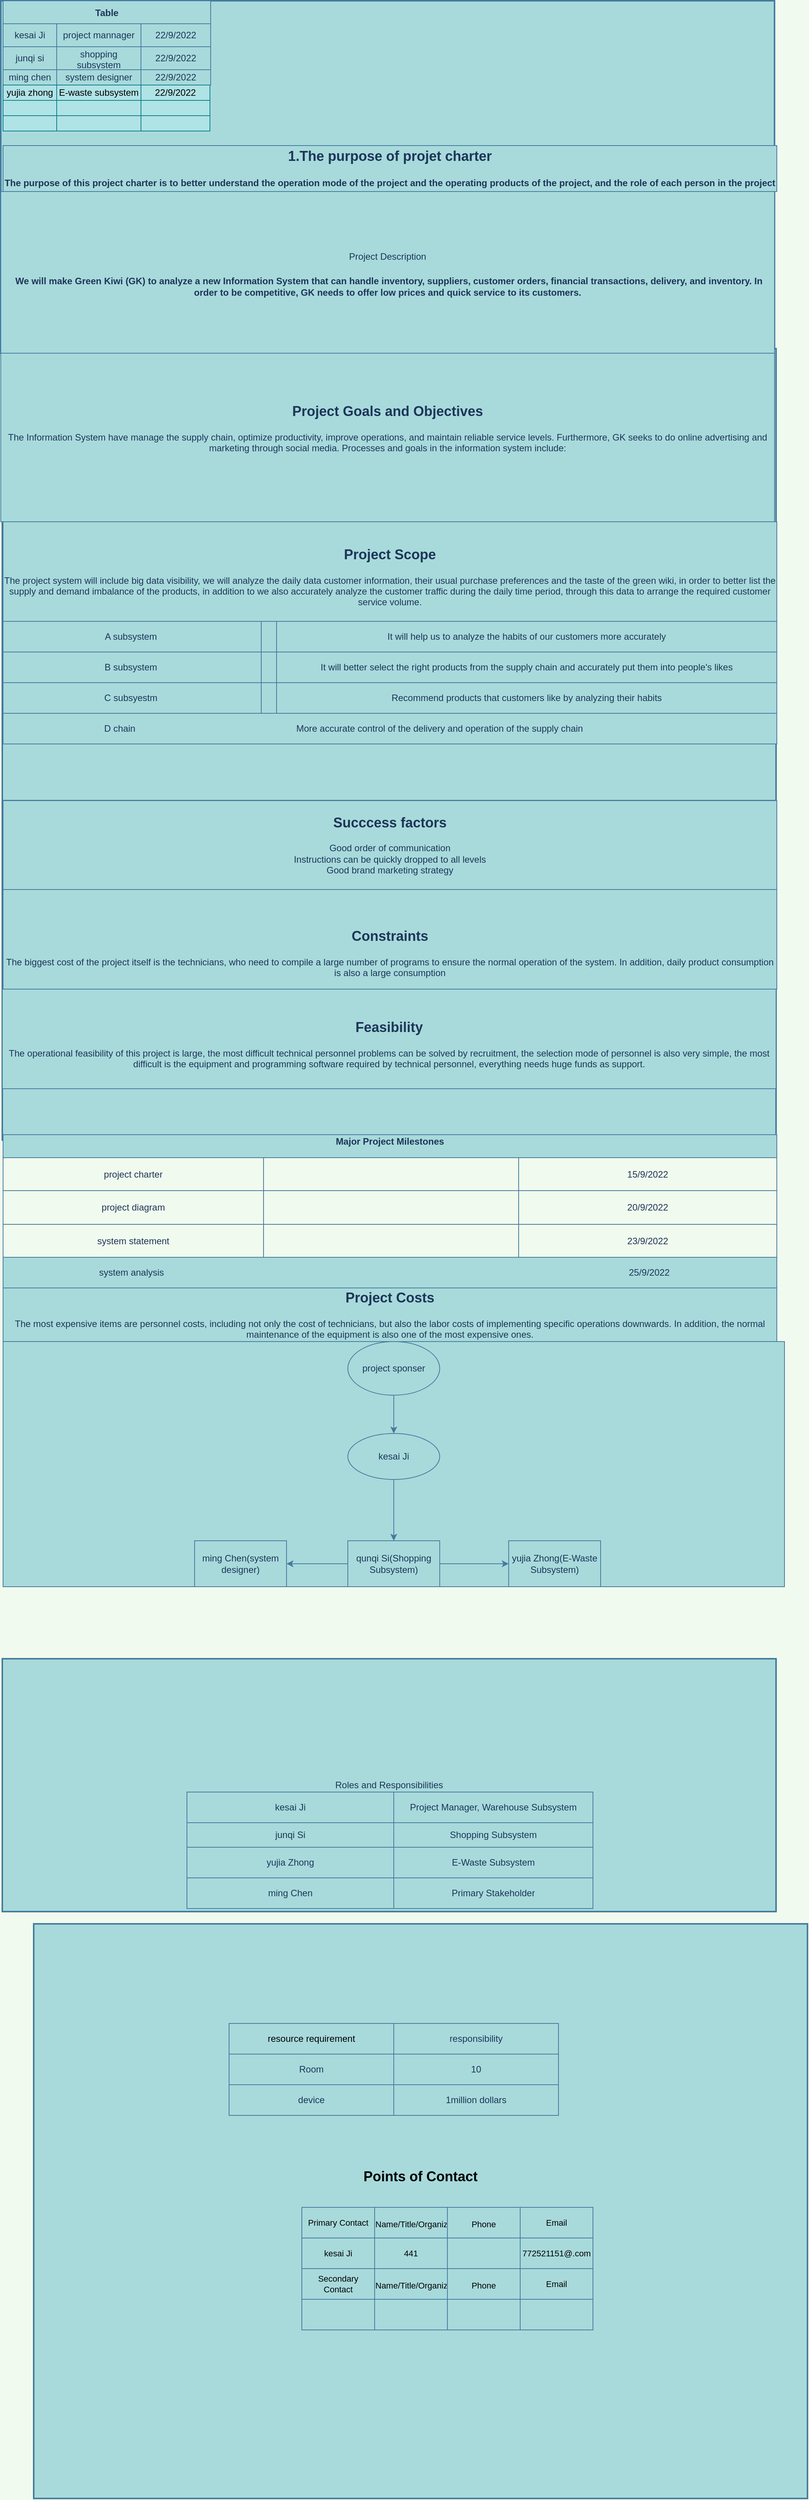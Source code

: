 <mxfile version="20.2.8" type="device"><diagram id="6a731a19-8d31-9384-78a2-239565b7b9f0" name="Page-1"><mxGraphModel dx="-131" dy="649" grid="1" gridSize="10" guides="1" tooltips="1" connect="1" arrows="1" fold="1" page="1" pageScale="1" pageWidth="1169" pageHeight="827" background="#F1FAEE" math="0" shadow="0"><root><mxCell id="0"/><mxCell id="1" parent="0"/><mxCell id="934" value="Roles and Responsibilities" style="rounded=0;whiteSpace=wrap;html=1;strokeWidth=2;fillColor=#A8DADC;strokeColor=#457B9D;fontColor=#1D3557;" parent="1" vertex="1"><mxGeometry x="1259" y="2234" width="1010" height="330" as="geometry"/></mxCell><mxCell id="935" value="" style="rounded=0;whiteSpace=wrap;html=1;strokeWidth=2;fillColor=#A8DADC;strokeColor=#457B9D;fontColor=#1D3557;" parent="1" vertex="1"><mxGeometry x="1257" y="70" width="1010" height="460" as="geometry"/></mxCell><mxCell id="936" value="" style="rounded=0;whiteSpace=wrap;html=1;strokeWidth=2;fillColor=#A8DADC;strokeColor=#457B9D;fontColor=#1D3557;" parent="1" vertex="1"><mxGeometry x="1259" y="524" width="1010" height="590" as="geometry"/></mxCell><mxCell id="937" value="" style="rounded=0;whiteSpace=wrap;html=1;strokeWidth=2;fillColor=#A8DADC;strokeColor=#457B9D;fontColor=#1D3557;" parent="1" vertex="1"><mxGeometry x="1259" y="1115" width="1010" height="442" as="geometry"/></mxCell><mxCell id="939" value="&lt;h2&gt;&lt;font color=&quot;#000000&quot;&gt;Points of Contact&lt;/font&gt;&lt;/h2&gt;&lt;div&gt;&lt;font color=&quot;#000000&quot;&gt;&lt;table&gt;&lt;tbody&gt;&lt;tr&gt;&lt;td&gt;&lt;br&gt;&lt;/td&gt;&lt;td&gt;&lt;br&gt;&lt;/td&gt;&lt;td&gt;&lt;br&gt;&lt;/td&gt;&lt;td&gt;&lt;br&gt;&lt;/td&gt;&lt;td&gt;&lt;br&gt;&lt;/td&gt;&lt;/tr&gt;&lt;tr&gt;&lt;td&gt;&lt;br&gt;&lt;/td&gt;&lt;td&gt;&lt;br&gt;&lt;/td&gt;&lt;td&gt;&lt;br&gt;&lt;/td&gt;&lt;td&gt;&lt;br&gt;&lt;/td&gt;&lt;td&gt;&lt;br&gt;&lt;/td&gt;&lt;/tr&gt;&lt;tr&gt;&lt;td&gt;&lt;br&gt;&lt;/td&gt;&lt;td&gt;&lt;br&gt;&lt;/td&gt;&lt;td&gt;&lt;br&gt;&lt;/td&gt;&lt;td&gt;&lt;br&gt;&lt;/td&gt;&lt;td&gt;&lt;br&gt;&lt;/td&gt;&lt;/tr&gt;&lt;tr&gt;&lt;td&gt;&lt;br&gt;&lt;/td&gt;&lt;td&gt;&lt;br&gt;&lt;/td&gt;&lt;td&gt;&lt;br&gt;&lt;/td&gt;&lt;td&gt;&lt;br&gt;&lt;/td&gt;&lt;td&gt;&lt;br&gt;&lt;/td&gt;&lt;/tr&gt;&lt;/tbody&gt;&lt;/table&gt;&lt;br&gt;&lt;/font&gt;&lt;/div&gt;" style="rounded=0;whiteSpace=wrap;html=1;strokeWidth=2;fillColor=#A8DADC;strokeColor=#457B9D;fontColor=#1D3557;align=center;" parent="1" vertex="1"><mxGeometry x="1300" y="2580" width="1010" height="750" as="geometry"/></mxCell><mxCell id="959" value="&lt;p style=&quot;line-height: 170%&quot;&gt;&lt;br&gt;&lt;/p&gt;" style="text;resizable=0;points=[];autosize=1;align=left;verticalAlign=top;spacingTop=-4;fontSize=15;fontFamily=Verdana;html=1;fontColor=#1D3557;" parent="1" vertex="1"><mxGeometry x="1454" y="1664" width="20" height="60" as="geometry"/></mxCell><mxCell id="969" value="&lt;p style=&quot;line-height: 170%&quot;&gt;&lt;br&gt;&lt;/p&gt;" style="text;resizable=0;points=[];autosize=1;align=left;verticalAlign=top;spacingTop=-4;fontSize=15;fontFamily=Verdana;html=1;fontColor=#1D3557;" parent="1" vertex="1"><mxGeometry x="1635" y="2344" width="20" height="60" as="geometry"/></mxCell><mxCell id="DveYsu3Io1kZvSDq_nXV-978" value="Table" style="shape=table;startSize=30;container=1;collapsible=0;childLayout=tableLayout;fontStyle=1;align=center;fillColor=#A8DADC;strokeColor=#457B9D;fontColor=#1D3557;" parent="1" vertex="1"><mxGeometry x="1260" y="70" width="271" height="110" as="geometry"/></mxCell><mxCell id="DveYsu3Io1kZvSDq_nXV-979" value="" style="shape=tableRow;horizontal=0;startSize=0;swimlaneHead=0;swimlaneBody=0;top=0;left=0;bottom=0;right=0;collapsible=0;dropTarget=0;fillColor=none;points=[[0,0.5],[1,0.5]];portConstraint=eastwest;strokeColor=#457B9D;fontColor=#1D3557;" parent="DveYsu3Io1kZvSDq_nXV-978" vertex="1"><mxGeometry y="30" width="271" height="30" as="geometry"/></mxCell><mxCell id="DveYsu3Io1kZvSDq_nXV-980" value="kesai Ji" style="shape=partialRectangle;html=1;whiteSpace=wrap;connectable=0;fillColor=none;top=0;left=0;bottom=0;right=0;overflow=hidden;strokeColor=#457B9D;fontColor=#1D3557;" parent="DveYsu3Io1kZvSDq_nXV-979" vertex="1"><mxGeometry width="70" height="30" as="geometry"><mxRectangle width="70" height="30" as="alternateBounds"/></mxGeometry></mxCell><mxCell id="DveYsu3Io1kZvSDq_nXV-981" value="project mannager" style="shape=partialRectangle;html=1;whiteSpace=wrap;connectable=0;fillColor=none;top=0;left=0;bottom=0;right=0;overflow=hidden;strokeColor=#457B9D;fontColor=#1D3557;" parent="DveYsu3Io1kZvSDq_nXV-979" vertex="1"><mxGeometry x="70" width="110" height="30" as="geometry"><mxRectangle width="110" height="30" as="alternateBounds"/></mxGeometry></mxCell><mxCell id="DveYsu3Io1kZvSDq_nXV-982" value="22/9/2022" style="shape=partialRectangle;html=1;whiteSpace=wrap;connectable=0;fillColor=none;top=0;left=0;bottom=0;right=0;overflow=hidden;strokeColor=#457B9D;fontColor=#1D3557;" parent="DveYsu3Io1kZvSDq_nXV-979" vertex="1"><mxGeometry x="180" width="91" height="30" as="geometry"><mxRectangle width="91" height="30" as="alternateBounds"/></mxGeometry></mxCell><mxCell id="DveYsu3Io1kZvSDq_nXV-983" value="" style="shape=tableRow;horizontal=0;startSize=0;swimlaneHead=0;swimlaneBody=0;top=0;left=0;bottom=0;right=0;collapsible=0;dropTarget=0;fillColor=none;points=[[0,0.5],[1,0.5]];portConstraint=eastwest;strokeColor=#457B9D;fontColor=#1D3557;" parent="DveYsu3Io1kZvSDq_nXV-978" vertex="1"><mxGeometry y="60" width="271" height="30" as="geometry"/></mxCell><mxCell id="DveYsu3Io1kZvSDq_nXV-984" value="junqi si" style="shape=partialRectangle;html=1;whiteSpace=wrap;connectable=0;fillColor=none;top=0;left=0;bottom=0;right=0;overflow=hidden;strokeColor=#457B9D;fontColor=#1D3557;" parent="DveYsu3Io1kZvSDq_nXV-983" vertex="1"><mxGeometry width="70" height="30" as="geometry"><mxRectangle width="70" height="30" as="alternateBounds"/></mxGeometry></mxCell><mxCell id="DveYsu3Io1kZvSDq_nXV-985" value="shopping subsystem" style="shape=partialRectangle;html=1;whiteSpace=wrap;connectable=0;fillColor=none;top=0;left=0;bottom=0;right=0;overflow=hidden;strokeColor=#457B9D;fontColor=#1D3557;" parent="DveYsu3Io1kZvSDq_nXV-983" vertex="1"><mxGeometry x="70" width="110" height="30" as="geometry"><mxRectangle width="110" height="30" as="alternateBounds"/></mxGeometry></mxCell><mxCell id="DveYsu3Io1kZvSDq_nXV-986" value="22/9/2022" style="shape=partialRectangle;html=1;whiteSpace=wrap;connectable=0;fillColor=none;top=0;left=0;bottom=0;right=0;overflow=hidden;strokeColor=#457B9D;fontColor=#1D3557;" parent="DveYsu3Io1kZvSDq_nXV-983" vertex="1"><mxGeometry x="180" width="91" height="30" as="geometry"><mxRectangle width="91" height="30" as="alternateBounds"/></mxGeometry></mxCell><mxCell id="DveYsu3Io1kZvSDq_nXV-987" value="" style="shape=tableRow;horizontal=0;startSize=0;swimlaneHead=0;swimlaneBody=0;top=0;left=0;bottom=0;right=0;collapsible=0;dropTarget=0;fillColor=none;points=[[0,0.5],[1,0.5]];portConstraint=eastwest;strokeColor=#457B9D;fontColor=#1D3557;" parent="DveYsu3Io1kZvSDq_nXV-978" vertex="1"><mxGeometry y="90" width="271" height="20" as="geometry"/></mxCell><mxCell id="DveYsu3Io1kZvSDq_nXV-988" value="ming chen" style="shape=partialRectangle;html=1;whiteSpace=wrap;connectable=0;fillColor=none;top=0;left=0;bottom=0;right=0;overflow=hidden;strokeColor=#457B9D;fontColor=#1D3557;" parent="DveYsu3Io1kZvSDq_nXV-987" vertex="1"><mxGeometry width="70" height="20" as="geometry"><mxRectangle width="70" height="20" as="alternateBounds"/></mxGeometry></mxCell><mxCell id="DveYsu3Io1kZvSDq_nXV-989" value="system designer&lt;br&gt;" style="shape=partialRectangle;html=1;whiteSpace=wrap;connectable=0;fillColor=none;top=0;left=0;bottom=0;right=0;overflow=hidden;strokeColor=#457B9D;fontColor=#1D3557;" parent="DveYsu3Io1kZvSDq_nXV-987" vertex="1"><mxGeometry x="70" width="110" height="20" as="geometry"><mxRectangle width="110" height="20" as="alternateBounds"/></mxGeometry></mxCell><mxCell id="DveYsu3Io1kZvSDq_nXV-990" value="22/9/2022" style="shape=partialRectangle;html=1;whiteSpace=wrap;connectable=0;fillColor=none;top=0;left=0;bottom=0;right=0;overflow=hidden;strokeColor=#457B9D;fontColor=#1D3557;" parent="DveYsu3Io1kZvSDq_nXV-987" vertex="1"><mxGeometry x="180" width="91" height="20" as="geometry"><mxRectangle width="91" height="20" as="alternateBounds"/></mxGeometry></mxCell><mxCell id="DveYsu3Io1kZvSDq_nXV-994" value="&lt;h2&gt;1.The purpose of projet charter&lt;/h2&gt;&lt;h4 style=&quot;text-align: left;&quot;&gt;The purpose of this project charter is to better understand the operation mode of the project and the operating products of the project, and the role of each person in the project&lt;br&gt;&lt;/h4&gt;" style="rounded=0;whiteSpace=wrap;html=1;fillColor=#A8DADC;strokeColor=#457B9D;fontColor=#1D3557;" parent="1" vertex="1"><mxGeometry x="1260" y="259" width="1010" height="60" as="geometry"/></mxCell><mxCell id="DveYsu3Io1kZvSDq_nXV-995" value="&lt;h2&gt;&lt;span style=&quot;background-color: initial; font-size: 12px; font-weight: normal;&quot;&gt;Project Description&lt;/span&gt;&lt;br&gt;&lt;/h2&gt;&lt;h4&gt;&lt;p class=&quot;MsoNormal&quot;&gt;&lt;span&gt;&amp;nbsp;&lt;/span&gt;&lt;span&gt;We will make &lt;/span&gt;&lt;span&gt;Green Kiwi (GK) to analyze a new Information System that can handle inventory, suppliers, customer orders, financial transactions, delivery, and inventory. In order to be competitive, GK needs to offer low prices and quick service to its customers.&lt;/span&gt;&lt;/p&gt;&lt;/h4&gt;" style="rounded=0;whiteSpace=wrap;html=1;fillColor=#A8DADC;strokeColor=#457B9D;fontColor=#1D3557;" parent="1" vertex="1"><mxGeometry x="1257" y="319" width="1010" height="211" as="geometry"/></mxCell><mxCell id="DveYsu3Io1kZvSDq_nXV-997" value="&lt;h2&gt;Project Goals and Objectives&lt;/h2&gt;&lt;div&gt;&lt;p class=&quot;MsoNormal&quot;&gt;&lt;span&gt;The Information System &lt;/span&gt;&lt;span&gt;have &lt;/span&gt;&lt;span&gt;manage the supply chain, optimize productivity, improve operations, and maintain reliable service levels. Furthermore, GK seeks to do online advertising and marketing through social media. Processes and goals in the information system include:&lt;/span&gt;&lt;/p&gt;&lt;p class=&quot;MsoNormal&quot;&gt;&amp;nbsp;&lt;span&gt;&lt;br&gt;&lt;/span&gt;&lt;/p&gt;&lt;/div&gt;" style="rounded=0;whiteSpace=wrap;html=1;fillColor=#A8DADC;strokeColor=#457B9D;fontColor=#1D3557;" parent="1" vertex="1"><mxGeometry x="1257" y="530" width="1010" height="220" as="geometry"/></mxCell><mxCell id="DveYsu3Io1kZvSDq_nXV-998" value="&lt;h2&gt;Project Scope&lt;/h2&gt;&lt;div&gt;The project system will include big data visibility, we will analyze the daily data customer information, their usual purchase preferences and the taste of the green wiki, in order to better list the supply and demand imbalance of the products, in addition to we also accurately analyze the customer traffic during the daily time period, through this data to arrange the required customer service volume.&lt;br&gt;&lt;/div&gt;" style="rounded=0;whiteSpace=wrap;html=1;fillColor=#A8DADC;strokeColor=#457B9D;fontColor=#1D3557;" parent="1" vertex="1"><mxGeometry x="1260" y="750" width="1010" height="130" as="geometry"/></mxCell><mxCell id="DveYsu3Io1kZvSDq_nXV-999" value="" style="shape=table;html=1;whiteSpace=wrap;startSize=0;container=1;collapsible=0;childLayout=tableLayout;fillColor=#A8DADC;strokeColor=#457B9D;fontColor=#1D3557;" parent="1" vertex="1"><mxGeometry x="1260" y="880" width="1010" height="120" as="geometry"/></mxCell><mxCell id="DveYsu3Io1kZvSDq_nXV-1000" value="" style="shape=tableRow;horizontal=0;startSize=0;swimlaneHead=0;swimlaneBody=0;top=0;left=0;bottom=0;right=0;collapsible=0;dropTarget=0;fillColor=none;points=[[0,0.5],[1,0.5]];portConstraint=eastwest;strokeColor=#457B9D;fontColor=#1D3557;" parent="DveYsu3Io1kZvSDq_nXV-999" vertex="1"><mxGeometry width="1010" height="40" as="geometry"/></mxCell><mxCell id="DveYsu3Io1kZvSDq_nXV-1001" value="A subsystem&amp;nbsp;" style="shape=partialRectangle;html=1;whiteSpace=wrap;connectable=0;fillColor=none;top=0;left=0;bottom=0;right=0;overflow=hidden;strokeColor=#457B9D;fontColor=#1D3557;" parent="DveYsu3Io1kZvSDq_nXV-1000" vertex="1"><mxGeometry width="337" height="40" as="geometry"><mxRectangle width="337" height="40" as="alternateBounds"/></mxGeometry></mxCell><mxCell id="DveYsu3Io1kZvSDq_nXV-1002" value="" style="shape=partialRectangle;html=1;whiteSpace=wrap;connectable=0;fillColor=none;top=0;left=0;bottom=0;right=0;overflow=hidden;strokeColor=#457B9D;fontColor=#1D3557;" parent="DveYsu3Io1kZvSDq_nXV-1000" vertex="1"><mxGeometry x="337" width="20" height="40" as="geometry"><mxRectangle width="20" height="40" as="alternateBounds"/></mxGeometry></mxCell><mxCell id="DveYsu3Io1kZvSDq_nXV-1003" value="It will help us to analyze the habits of our customers more accurately" style="shape=partialRectangle;html=1;whiteSpace=wrap;connectable=0;fillColor=none;top=0;left=0;bottom=0;right=0;overflow=hidden;strokeColor=#457B9D;fontColor=#1D3557;" parent="DveYsu3Io1kZvSDq_nXV-1000" vertex="1"><mxGeometry x="357" width="653" height="40" as="geometry"><mxRectangle width="653" height="40" as="alternateBounds"/></mxGeometry></mxCell><mxCell id="DveYsu3Io1kZvSDq_nXV-1004" value="" style="shape=tableRow;horizontal=0;startSize=0;swimlaneHead=0;swimlaneBody=0;top=0;left=0;bottom=0;right=0;collapsible=0;dropTarget=0;fillColor=none;points=[[0,0.5],[1,0.5]];portConstraint=eastwest;strokeColor=#457B9D;fontColor=#1D3557;" parent="DveYsu3Io1kZvSDq_nXV-999" vertex="1"><mxGeometry y="40" width="1010" height="40" as="geometry"/></mxCell><mxCell id="DveYsu3Io1kZvSDq_nXV-1005" value="B subsystem&amp;nbsp;" style="shape=partialRectangle;html=1;whiteSpace=wrap;connectable=0;fillColor=none;top=0;left=0;bottom=0;right=0;overflow=hidden;strokeColor=#457B9D;fontColor=#1D3557;" parent="DveYsu3Io1kZvSDq_nXV-1004" vertex="1"><mxGeometry width="337" height="40" as="geometry"><mxRectangle width="337" height="40" as="alternateBounds"/></mxGeometry></mxCell><mxCell id="DveYsu3Io1kZvSDq_nXV-1006" value="" style="shape=partialRectangle;html=1;whiteSpace=wrap;connectable=0;fillColor=none;top=0;left=0;bottom=0;right=0;overflow=hidden;strokeColor=#457B9D;fontColor=#1D3557;" parent="DveYsu3Io1kZvSDq_nXV-1004" vertex="1"><mxGeometry x="337" width="20" height="40" as="geometry"><mxRectangle width="20" height="40" as="alternateBounds"/></mxGeometry></mxCell><mxCell id="DveYsu3Io1kZvSDq_nXV-1007" value="It will better select the right products from the supply chain and accurately put them into people's likes" style="shape=partialRectangle;html=1;whiteSpace=wrap;connectable=0;fillColor=none;top=0;left=0;bottom=0;right=0;overflow=hidden;strokeColor=#457B9D;fontColor=#1D3557;" parent="DveYsu3Io1kZvSDq_nXV-1004" vertex="1"><mxGeometry x="357" width="653" height="40" as="geometry"><mxRectangle width="653" height="40" as="alternateBounds"/></mxGeometry></mxCell><mxCell id="DveYsu3Io1kZvSDq_nXV-1008" value="" style="shape=tableRow;horizontal=0;startSize=0;swimlaneHead=0;swimlaneBody=0;top=0;left=0;bottom=0;right=0;collapsible=0;dropTarget=0;fillColor=none;points=[[0,0.5],[1,0.5]];portConstraint=eastwest;strokeColor=#457B9D;fontColor=#1D3557;" parent="DveYsu3Io1kZvSDq_nXV-999" vertex="1"><mxGeometry y="80" width="1010" height="40" as="geometry"/></mxCell><mxCell id="DveYsu3Io1kZvSDq_nXV-1009" value="C subsyestm&amp;nbsp;" style="shape=partialRectangle;html=1;whiteSpace=wrap;connectable=0;fillColor=none;top=0;left=0;bottom=0;right=0;overflow=hidden;strokeColor=#457B9D;fontColor=#1D3557;" parent="DveYsu3Io1kZvSDq_nXV-1008" vertex="1"><mxGeometry width="337" height="40" as="geometry"><mxRectangle width="337" height="40" as="alternateBounds"/></mxGeometry></mxCell><mxCell id="DveYsu3Io1kZvSDq_nXV-1010" value="" style="shape=partialRectangle;html=1;whiteSpace=wrap;connectable=0;fillColor=none;top=0;left=0;bottom=0;right=0;overflow=hidden;strokeColor=#457B9D;fontColor=#1D3557;" parent="DveYsu3Io1kZvSDq_nXV-1008" vertex="1"><mxGeometry x="337" width="20" height="40" as="geometry"><mxRectangle width="20" height="40" as="alternateBounds"/></mxGeometry></mxCell><mxCell id="DveYsu3Io1kZvSDq_nXV-1011" value="Recommend products that customers like by analyzing their habits" style="shape=partialRectangle;html=1;whiteSpace=wrap;connectable=0;fillColor=none;top=0;left=0;bottom=0;right=0;overflow=hidden;pointerEvents=1;strokeColor=#457B9D;fontColor=#1D3557;" parent="DveYsu3Io1kZvSDq_nXV-1008" vertex="1"><mxGeometry x="357" width="653" height="40" as="geometry"><mxRectangle width="653" height="40" as="alternateBounds"/></mxGeometry></mxCell><mxCell id="DveYsu3Io1kZvSDq_nXV-1012" value="&amp;nbsp; &amp;nbsp; &amp;nbsp; &amp;nbsp; &amp;nbsp; &amp;nbsp; &amp;nbsp; &amp;nbsp; &amp;nbsp; &amp;nbsp; &amp;nbsp; &amp;nbsp; &amp;nbsp; &amp;nbsp; &amp;nbsp; &amp;nbsp; &amp;nbsp; &amp;nbsp; &amp;nbsp; &amp;nbsp;D chain&amp;nbsp; &amp;nbsp; &amp;nbsp; &amp;nbsp; &amp;nbsp; &amp;nbsp; &amp;nbsp; &amp;nbsp; &amp;nbsp; &amp;nbsp; &amp;nbsp; &amp;nbsp; &amp;nbsp; &amp;nbsp; &amp;nbsp; &amp;nbsp; &amp;nbsp; &amp;nbsp; &amp;nbsp; &amp;nbsp; &amp;nbsp; &amp;nbsp; &amp;nbsp; &amp;nbsp; &amp;nbsp; &amp;nbsp; &amp;nbsp; &amp;nbsp; &amp;nbsp; &amp;nbsp; &amp;nbsp; &amp;nbsp;More accurate control of the delivery and operation of the supply chain" style="rounded=0;whiteSpace=wrap;html=1;align=left;fillColor=#A8DADC;strokeColor=#457B9D;fontColor=#1D3557;" parent="1" vertex="1"><mxGeometry x="1260" y="1000" width="1010" height="40" as="geometry"/></mxCell><mxCell id="DveYsu3Io1kZvSDq_nXV-1013" value="&lt;h2&gt;Succcess factors&lt;/h2&gt;&lt;div&gt;Good order of communication&lt;br&gt;&lt;/div&gt;&lt;div&gt;Instructions can be quickly dropped to all levels&lt;br&gt;&lt;/div&gt;&lt;div&gt;Good brand marketing strategy&lt;br&gt;&lt;/div&gt;&lt;div&gt;&lt;br&gt;&lt;/div&gt;" style="rounded=0;whiteSpace=wrap;html=1;fillColor=#A8DADC;strokeColor=#457B9D;fontColor=#1D3557;" parent="1" vertex="1"><mxGeometry x="1260" y="1114" width="1010" height="116" as="geometry"/></mxCell><mxCell id="DveYsu3Io1kZvSDq_nXV-1014" value="&lt;h2&gt;&lt;br&gt;Constraints&lt;/h2&gt;&lt;div&gt;The biggest cost of the project itself is the technicians, who need to compile a large number of programs to ensure the normal operation of the system. In addition, daily product consumption is also a large consumption&lt;br&gt;&lt;/div&gt;" style="rounded=0;whiteSpace=wrap;html=1;fillColor=#A8DADC;strokeColor=#457B9D;fontColor=#1D3557;" parent="1" vertex="1"><mxGeometry x="1260" y="1230" width="1010" height="130" as="geometry"/></mxCell><mxCell id="DveYsu3Io1kZvSDq_nXV-1015" value="&lt;h2&gt;Feasibility&lt;/h2&gt;&lt;div&gt;The operational feasibility of this project is large, the most difficult technical personnel problems can be solved by recruitment, the selection mode of personnel is also very simple, the most difficult is the equipment and programming software required by technical personnel, everything needs huge funds as support.&lt;br&gt;&lt;/div&gt;" style="rounded=0;whiteSpace=wrap;html=1;fillColor=#A8DADC;strokeColor=#457B9D;fontColor=#1D3557;" parent="1" vertex="1"><mxGeometry x="1259" y="1360" width="1010" height="130" as="geometry"/></mxCell><mxCell id="DveYsu3Io1kZvSDq_nXV-1016" value="&#10;Major Project Milestones&#10;&#10;" style="shape=table;startSize=30;container=1;collapsible=0;childLayout=tableLayout;fontStyle=1;align=center;fillColor=#A8DADC;strokeColor=#457B9D;fontColor=#1D3557;" parent="1" vertex="1"><mxGeometry x="1260" y="1550" width="1010" height="160" as="geometry"/></mxCell><mxCell id="DveYsu3Io1kZvSDq_nXV-1017" value="" style="shape=tableRow;horizontal=0;startSize=0;swimlaneHead=0;swimlaneBody=0;top=0;left=0;bottom=0;right=0;collapsible=0;dropTarget=0;fillColor=none;points=[[0,0.5],[1,0.5]];portConstraint=eastwest;strokeColor=#457B9D;fontColor=#1D3557;" parent="DveYsu3Io1kZvSDq_nXV-1016" vertex="1"><mxGeometry y="30" width="1010" height="43" as="geometry"/></mxCell><mxCell id="DveYsu3Io1kZvSDq_nXV-1018" value="project charter" style="shape=partialRectangle;html=1;whiteSpace=wrap;connectable=0;fillColor=none;top=0;left=0;bottom=0;right=0;overflow=hidden;strokeColor=#457B9D;fontColor=#1D3557;" parent="DveYsu3Io1kZvSDq_nXV-1017" vertex="1"><mxGeometry width="340" height="43" as="geometry"><mxRectangle width="340" height="43" as="alternateBounds"/></mxGeometry></mxCell><mxCell id="DveYsu3Io1kZvSDq_nXV-1019" value="" style="shape=partialRectangle;html=1;whiteSpace=wrap;connectable=0;fillColor=none;top=0;left=0;bottom=0;right=0;overflow=hidden;strokeColor=#457B9D;fontColor=#1D3557;" parent="DveYsu3Io1kZvSDq_nXV-1017" vertex="1"><mxGeometry x="340" width="333" height="43" as="geometry"><mxRectangle width="333" height="43" as="alternateBounds"/></mxGeometry></mxCell><mxCell id="DveYsu3Io1kZvSDq_nXV-1020" value="15/9/2022" style="shape=partialRectangle;html=1;whiteSpace=wrap;connectable=0;fillColor=none;top=0;left=0;bottom=0;right=0;overflow=hidden;strokeColor=#457B9D;fontColor=#1D3557;" parent="DveYsu3Io1kZvSDq_nXV-1017" vertex="1"><mxGeometry x="673" width="337" height="43" as="geometry"><mxRectangle width="337" height="43" as="alternateBounds"/></mxGeometry></mxCell><mxCell id="DveYsu3Io1kZvSDq_nXV-1021" value="" style="shape=tableRow;horizontal=0;startSize=0;swimlaneHead=0;swimlaneBody=0;top=0;left=0;bottom=0;right=0;collapsible=0;dropTarget=0;fillColor=none;points=[[0,0.5],[1,0.5]];portConstraint=eastwest;strokeColor=#457B9D;fontColor=#1D3557;" parent="DveYsu3Io1kZvSDq_nXV-1016" vertex="1"><mxGeometry y="73" width="1010" height="44" as="geometry"/></mxCell><mxCell id="DveYsu3Io1kZvSDq_nXV-1022" value="project diagram" style="shape=partialRectangle;html=1;whiteSpace=wrap;connectable=0;fillColor=none;top=0;left=0;bottom=0;right=0;overflow=hidden;strokeColor=#457B9D;fontColor=#1D3557;" parent="DveYsu3Io1kZvSDq_nXV-1021" vertex="1"><mxGeometry width="340" height="44" as="geometry"><mxRectangle width="340" height="44" as="alternateBounds"/></mxGeometry></mxCell><mxCell id="DveYsu3Io1kZvSDq_nXV-1023" value="" style="shape=partialRectangle;html=1;whiteSpace=wrap;connectable=0;fillColor=none;top=0;left=0;bottom=0;right=0;overflow=hidden;strokeColor=#457B9D;fontColor=#1D3557;" parent="DveYsu3Io1kZvSDq_nXV-1021" vertex="1"><mxGeometry x="340" width="333" height="44" as="geometry"><mxRectangle width="333" height="44" as="alternateBounds"/></mxGeometry></mxCell><mxCell id="DveYsu3Io1kZvSDq_nXV-1024" value="20/9/2022" style="shape=partialRectangle;html=1;whiteSpace=wrap;connectable=0;fillColor=none;top=0;left=0;bottom=0;right=0;overflow=hidden;strokeColor=#457B9D;fontColor=#1D3557;" parent="DveYsu3Io1kZvSDq_nXV-1021" vertex="1"><mxGeometry x="673" width="337" height="44" as="geometry"><mxRectangle width="337" height="44" as="alternateBounds"/></mxGeometry></mxCell><mxCell id="DveYsu3Io1kZvSDq_nXV-1025" value="" style="shape=tableRow;horizontal=0;startSize=0;swimlaneHead=0;swimlaneBody=0;top=0;left=0;bottom=0;right=0;collapsible=0;dropTarget=0;fillColor=none;points=[[0,0.5],[1,0.5]];portConstraint=eastwest;strokeColor=#457B9D;fontColor=#1D3557;" parent="DveYsu3Io1kZvSDq_nXV-1016" vertex="1"><mxGeometry y="117" width="1010" height="43" as="geometry"/></mxCell><mxCell id="DveYsu3Io1kZvSDq_nXV-1026" value="system statement" style="shape=partialRectangle;html=1;whiteSpace=wrap;connectable=0;fillColor=none;top=0;left=0;bottom=0;right=0;overflow=hidden;strokeColor=#457B9D;fontColor=#1D3557;" parent="DveYsu3Io1kZvSDq_nXV-1025" vertex="1"><mxGeometry width="340" height="43" as="geometry"><mxRectangle width="340" height="43" as="alternateBounds"/></mxGeometry></mxCell><mxCell id="DveYsu3Io1kZvSDq_nXV-1027" value="" style="shape=partialRectangle;html=1;whiteSpace=wrap;connectable=0;fillColor=none;top=0;left=0;bottom=0;right=0;overflow=hidden;strokeColor=#457B9D;fontColor=#1D3557;" parent="DveYsu3Io1kZvSDq_nXV-1025" vertex="1"><mxGeometry x="340" width="333" height="43" as="geometry"><mxRectangle width="333" height="43" as="alternateBounds"/></mxGeometry></mxCell><mxCell id="DveYsu3Io1kZvSDq_nXV-1028" value="23/9/2022" style="shape=partialRectangle;html=1;whiteSpace=wrap;connectable=0;fillColor=none;top=0;left=0;bottom=0;right=0;overflow=hidden;strokeColor=#457B9D;fontColor=#1D3557;" parent="DveYsu3Io1kZvSDq_nXV-1025" vertex="1"><mxGeometry x="673" width="337" height="43" as="geometry"><mxRectangle width="337" height="43" as="alternateBounds"/></mxGeometry></mxCell><mxCell id="DveYsu3Io1kZvSDq_nXV-1031" value="&amp;nbsp; &amp;nbsp; &amp;nbsp; &amp;nbsp; &amp;nbsp; &amp;nbsp; &amp;nbsp; &amp;nbsp; &amp;nbsp; &amp;nbsp; &amp;nbsp; &amp;nbsp; &amp;nbsp; &amp;nbsp; &amp;nbsp; &amp;nbsp; &amp;nbsp; &amp;nbsp; &amp;nbsp;system analysis&amp;nbsp; &amp;nbsp; &amp;nbsp; &amp;nbsp; &amp;nbsp; &amp;nbsp; &amp;nbsp; &amp;nbsp; &amp;nbsp; &amp;nbsp; &amp;nbsp; &amp;nbsp; &amp;nbsp; &amp;nbsp; &amp;nbsp; &amp;nbsp; &amp;nbsp; &amp;nbsp; &amp;nbsp; &amp;nbsp; &amp;nbsp; &amp;nbsp; &amp;nbsp; &amp;nbsp; &amp;nbsp; &amp;nbsp; &amp;nbsp; &amp;nbsp; &amp;nbsp; &amp;nbsp; &amp;nbsp; &amp;nbsp; &amp;nbsp; &amp;nbsp; &amp;nbsp; &amp;nbsp; &amp;nbsp; &amp;nbsp; &amp;nbsp; &amp;nbsp; &amp;nbsp; &amp;nbsp; &amp;nbsp; &amp;nbsp; &amp;nbsp; &amp;nbsp; &amp;nbsp; &amp;nbsp; &amp;nbsp; &amp;nbsp; &amp;nbsp; &amp;nbsp; &amp;nbsp; &amp;nbsp; &amp;nbsp; &amp;nbsp; &amp;nbsp; &amp;nbsp; &amp;nbsp; &amp;nbsp; &amp;nbsp; &amp;nbsp; &amp;nbsp; &amp;nbsp; &amp;nbsp; &amp;nbsp; &amp;nbsp; &amp;nbsp; &amp;nbsp; &amp;nbsp; &amp;nbsp; &amp;nbsp; &amp;nbsp; &amp;nbsp; &amp;nbsp; &amp;nbsp; &amp;nbsp; &amp;nbsp; &amp;nbsp; &amp;nbsp; &amp;nbsp; &amp;nbsp; &amp;nbsp; &amp;nbsp; &amp;nbsp; &amp;nbsp; &amp;nbsp; &amp;nbsp; &amp;nbsp; &amp;nbsp; &amp;nbsp; 25/9/2022" style="rounded=0;whiteSpace=wrap;html=1;align=left;fillColor=#A8DADC;strokeColor=#457B9D;fontColor=#1D3557;" parent="1" vertex="1"><mxGeometry x="1260" y="1710" width="1010" height="40" as="geometry"/></mxCell><mxCell id="DveYsu3Io1kZvSDq_nXV-1034" value="&lt;h2&gt;Project Costs&lt;/h2&gt;&lt;div&gt;The most expensive items are personnel costs, including not only the cost of technicians, but also the labor costs of implementing specific operations downwards. In addition, the normal maintenance of the equipment is also one of the most expensive ones.&lt;br&gt;&lt;/div&gt;&lt;div&gt;&lt;br&gt;&lt;/div&gt;" style="rounded=0;whiteSpace=wrap;html=1;strokeColor=#457B9D;fontColor=#1D3557;fillColor=#A8DADC;" parent="1" vertex="1"><mxGeometry x="1260" y="1750" width="1010" height="70" as="geometry"/></mxCell><mxCell id="DveYsu3Io1kZvSDq_nXV-1035" value="&lt;div style=&quot;text-align: left;&quot;&gt;&lt;br&gt;&lt;/div&gt;" style="rounded=0;whiteSpace=wrap;html=1;strokeColor=#457B9D;fontColor=#1D3557;fillColor=#A8DADC;" parent="1" vertex="1"><mxGeometry x="1260" y="1820" width="1020" height="320" as="geometry"/></mxCell><mxCell id="DveYsu3Io1kZvSDq_nXV-1042" value="" style="edgeStyle=orthogonalEdgeStyle;rounded=0;orthogonalLoop=1;jettySize=auto;html=1;strokeColor=#457B9D;fontColor=#1D3557;fillColor=#A8DADC;" parent="1" source="DveYsu3Io1kZvSDq_nXV-1036" target="DveYsu3Io1kZvSDq_nXV-1041" edge="1"><mxGeometry relative="1" as="geometry"/></mxCell><mxCell id="DveYsu3Io1kZvSDq_nXV-1036" value="project sponser" style="ellipse;whiteSpace=wrap;html=1;strokeColor=#457B9D;fontColor=#1D3557;fillColor=#A8DADC;" parent="1" vertex="1"><mxGeometry x="1710" y="1820" width="120" height="70" as="geometry"/></mxCell><mxCell id="DveYsu3Io1kZvSDq_nXV-1044" value="" style="edgeStyle=orthogonalEdgeStyle;rounded=0;orthogonalLoop=1;jettySize=auto;html=1;strokeColor=#457B9D;fontColor=#1D3557;fillColor=#A8DADC;" parent="1" source="DveYsu3Io1kZvSDq_nXV-1041" target="DveYsu3Io1kZvSDq_nXV-1043" edge="1"><mxGeometry relative="1" as="geometry"/></mxCell><mxCell id="DveYsu3Io1kZvSDq_nXV-1041" value="kesai Ji" style="ellipse;whiteSpace=wrap;html=1;fillColor=#A8DADC;strokeColor=#457B9D;fontColor=#1D3557;" parent="1" vertex="1"><mxGeometry x="1710" y="1940" width="120" height="60" as="geometry"/></mxCell><mxCell id="DveYsu3Io1kZvSDq_nXV-1046" value="" style="edgeStyle=orthogonalEdgeStyle;rounded=0;orthogonalLoop=1;jettySize=auto;html=1;strokeColor=#457B9D;fontColor=#1D3557;fillColor=#A8DADC;" parent="1" source="DveYsu3Io1kZvSDq_nXV-1043" target="DveYsu3Io1kZvSDq_nXV-1045" edge="1"><mxGeometry relative="1" as="geometry"/></mxCell><mxCell id="DveYsu3Io1kZvSDq_nXV-1048" value="" style="edgeStyle=orthogonalEdgeStyle;rounded=0;orthogonalLoop=1;jettySize=auto;html=1;strokeColor=#457B9D;fontColor=#1D3557;fillColor=#A8DADC;" parent="1" source="DveYsu3Io1kZvSDq_nXV-1043" target="DveYsu3Io1kZvSDq_nXV-1047" edge="1"><mxGeometry relative="1" as="geometry"/></mxCell><mxCell id="DveYsu3Io1kZvSDq_nXV-1043" value="qunqi Si(Shopping Subsystem)" style="whiteSpace=wrap;html=1;fillColor=#A8DADC;strokeColor=#457B9D;fontColor=#1D3557;" parent="1" vertex="1"><mxGeometry x="1710" y="2080" width="120" height="60" as="geometry"/></mxCell><mxCell id="DveYsu3Io1kZvSDq_nXV-1045" value="yujia Zhong(E-Waste Subsystem)" style="whiteSpace=wrap;html=1;fillColor=#A8DADC;strokeColor=#457B9D;fontColor=#1D3557;" parent="1" vertex="1"><mxGeometry x="1920" y="2080" width="120" height="60" as="geometry"/></mxCell><mxCell id="DveYsu3Io1kZvSDq_nXV-1047" value="ming Chen(system designer)" style="whiteSpace=wrap;html=1;fillColor=#A8DADC;strokeColor=#457B9D;fontColor=#1D3557;" parent="1" vertex="1"><mxGeometry x="1510" y="2080" width="120" height="60" as="geometry"/></mxCell><mxCell id="DveYsu3Io1kZvSDq_nXV-1049" value="" style="shape=table;startSize=0;container=1;collapsible=0;childLayout=tableLayout;strokeColor=#457B9D;fontColor=#1D3557;fillColor=#A8DADC;" parent="1" vertex="1"><mxGeometry x="1500" y="2408" width="530" height="152" as="geometry"/></mxCell><mxCell id="DveYsu3Io1kZvSDq_nXV-1050" value="" style="shape=tableRow;horizontal=0;startSize=0;swimlaneHead=0;swimlaneBody=0;top=0;left=0;bottom=0;right=0;collapsible=0;dropTarget=0;fillColor=none;points=[[0,0.5],[1,0.5]];portConstraint=eastwest;strokeColor=#457B9D;fontColor=#1D3557;" parent="DveYsu3Io1kZvSDq_nXV-1049" vertex="1"><mxGeometry width="530" height="40" as="geometry"/></mxCell><mxCell id="DveYsu3Io1kZvSDq_nXV-1051" value="kesai Ji" style="shape=partialRectangle;html=1;whiteSpace=wrap;connectable=0;overflow=hidden;fillColor=none;top=0;left=0;bottom=0;right=0;pointerEvents=1;strokeColor=#457B9D;fontColor=#1D3557;" parent="DveYsu3Io1kZvSDq_nXV-1050" vertex="1"><mxGeometry width="270" height="40" as="geometry"><mxRectangle width="270" height="40" as="alternateBounds"/></mxGeometry></mxCell><mxCell id="DveYsu3Io1kZvSDq_nXV-1052" value="Project Manager, Warehouse Subsystem" style="shape=partialRectangle;html=1;whiteSpace=wrap;connectable=0;overflow=hidden;fillColor=none;top=0;left=0;bottom=0;right=0;pointerEvents=1;strokeColor=#457B9D;fontColor=#1D3557;" parent="DveYsu3Io1kZvSDq_nXV-1050" vertex="1"><mxGeometry x="270" width="260" height="40" as="geometry"><mxRectangle width="260" height="40" as="alternateBounds"/></mxGeometry></mxCell><mxCell id="DveYsu3Io1kZvSDq_nXV-1053" value="" style="shape=tableRow;horizontal=0;startSize=0;swimlaneHead=0;swimlaneBody=0;top=0;left=0;bottom=0;right=0;collapsible=0;dropTarget=0;fillColor=none;points=[[0,0.5],[1,0.5]];portConstraint=eastwest;strokeColor=#457B9D;fontColor=#1D3557;" parent="DveYsu3Io1kZvSDq_nXV-1049" vertex="1"><mxGeometry y="40" width="530" height="32" as="geometry"/></mxCell><mxCell id="DveYsu3Io1kZvSDq_nXV-1054" value="junqi Si" style="shape=partialRectangle;html=1;whiteSpace=wrap;connectable=0;overflow=hidden;fillColor=none;top=0;left=0;bottom=0;right=0;pointerEvents=1;strokeColor=#457B9D;fontColor=#1D3557;" parent="DveYsu3Io1kZvSDq_nXV-1053" vertex="1"><mxGeometry width="270" height="32" as="geometry"><mxRectangle width="270" height="32" as="alternateBounds"/></mxGeometry></mxCell><mxCell id="DveYsu3Io1kZvSDq_nXV-1055" value="Shopping Subsystem" style="shape=partialRectangle;html=1;whiteSpace=wrap;connectable=0;overflow=hidden;fillColor=none;top=0;left=0;bottom=0;right=0;pointerEvents=1;strokeColor=#457B9D;fontColor=#1D3557;" parent="DveYsu3Io1kZvSDq_nXV-1053" vertex="1"><mxGeometry x="270" width="260" height="32" as="geometry"><mxRectangle width="260" height="32" as="alternateBounds"/></mxGeometry></mxCell><mxCell id="DveYsu3Io1kZvSDq_nXV-1056" value="" style="shape=tableRow;horizontal=0;startSize=0;swimlaneHead=0;swimlaneBody=0;top=0;left=0;bottom=0;right=0;collapsible=0;dropTarget=0;fillColor=none;points=[[0,0.5],[1,0.5]];portConstraint=eastwest;strokeColor=#457B9D;fontColor=#1D3557;" parent="DveYsu3Io1kZvSDq_nXV-1049" vertex="1"><mxGeometry y="72" width="530" height="40" as="geometry"/></mxCell><mxCell id="DveYsu3Io1kZvSDq_nXV-1057" value="yujia Zhong" style="shape=partialRectangle;html=1;whiteSpace=wrap;connectable=0;overflow=hidden;fillColor=none;top=0;left=0;bottom=0;right=0;pointerEvents=1;strokeColor=#457B9D;fontColor=#1D3557;" parent="DveYsu3Io1kZvSDq_nXV-1056" vertex="1"><mxGeometry width="270" height="40" as="geometry"><mxRectangle width="270" height="40" as="alternateBounds"/></mxGeometry></mxCell><mxCell id="DveYsu3Io1kZvSDq_nXV-1058" value="E-Waste Subsystem" style="shape=partialRectangle;html=1;whiteSpace=wrap;connectable=0;overflow=hidden;fillColor=none;top=0;left=0;bottom=0;right=0;pointerEvents=1;strokeColor=#457B9D;fontColor=#1D3557;" parent="DveYsu3Io1kZvSDq_nXV-1056" vertex="1"><mxGeometry x="270" width="260" height="40" as="geometry"><mxRectangle width="260" height="40" as="alternateBounds"/></mxGeometry></mxCell><mxCell id="DveYsu3Io1kZvSDq_nXV-1059" value="" style="shape=tableRow;horizontal=0;startSize=0;swimlaneHead=0;swimlaneBody=0;top=0;left=0;bottom=0;right=0;collapsible=0;dropTarget=0;fillColor=none;points=[[0,0.5],[1,0.5]];portConstraint=eastwest;strokeColor=#457B9D;fontColor=#1D3557;" parent="DveYsu3Io1kZvSDq_nXV-1049" vertex="1"><mxGeometry y="112" width="530" height="40" as="geometry"/></mxCell><mxCell id="DveYsu3Io1kZvSDq_nXV-1060" value="ming Chen" style="shape=partialRectangle;html=1;whiteSpace=wrap;connectable=0;overflow=hidden;fillColor=none;top=0;left=0;bottom=0;right=0;pointerEvents=1;strokeColor=#457B9D;fontColor=#1D3557;" parent="DveYsu3Io1kZvSDq_nXV-1059" vertex="1"><mxGeometry width="270" height="40" as="geometry"><mxRectangle width="270" height="40" as="alternateBounds"/></mxGeometry></mxCell><mxCell id="DveYsu3Io1kZvSDq_nXV-1061" value="Primary Stakeholder" style="shape=partialRectangle;html=1;whiteSpace=wrap;connectable=0;overflow=hidden;fillColor=none;top=0;left=0;bottom=0;right=0;pointerEvents=1;strokeColor=#457B9D;fontColor=#1D3557;" parent="DveYsu3Io1kZvSDq_nXV-1059" vertex="1"><mxGeometry x="270" width="260" height="40" as="geometry"><mxRectangle width="260" height="40" as="alternateBounds"/></mxGeometry></mxCell><mxCell id="DveYsu3Io1kZvSDq_nXV-1062" value="" style="shape=table;startSize=0;container=1;collapsible=0;childLayout=tableLayout;strokeColor=#457B9D;fontColor=#1D3557;fillColor=#A8DADC;" parent="1" vertex="1"><mxGeometry x="1555" y="2710" width="430" height="120" as="geometry"/></mxCell><mxCell id="DveYsu3Io1kZvSDq_nXV-1063" value="" style="shape=tableRow;horizontal=0;startSize=0;swimlaneHead=0;swimlaneBody=0;top=0;left=0;bottom=0;right=0;collapsible=0;dropTarget=0;fillColor=none;points=[[0,0.5],[1,0.5]];portConstraint=eastwest;strokeColor=#457B9D;fontColor=#1D3557;" parent="DveYsu3Io1kZvSDq_nXV-1062" vertex="1"><mxGeometry width="430" height="40" as="geometry"/></mxCell><mxCell id="DveYsu3Io1kZvSDq_nXV-1064" value="&lt;font color=&quot;#000000&quot;&gt;resource requirement&lt;/font&gt;" style="shape=partialRectangle;html=1;whiteSpace=wrap;connectable=0;overflow=hidden;fillColor=none;top=0;left=0;bottom=0;right=0;pointerEvents=1;strokeColor=#457B9D;fontColor=#1D3557;" parent="DveYsu3Io1kZvSDq_nXV-1063" vertex="1"><mxGeometry width="215" height="40" as="geometry"><mxRectangle width="215" height="40" as="alternateBounds"/></mxGeometry></mxCell><mxCell id="DveYsu3Io1kZvSDq_nXV-1065" value="responsibility" style="shape=partialRectangle;html=1;whiteSpace=wrap;connectable=0;overflow=hidden;fillColor=none;top=0;left=0;bottom=0;right=0;pointerEvents=1;strokeColor=#457B9D;fontColor=#1D3557;" parent="DveYsu3Io1kZvSDq_nXV-1063" vertex="1"><mxGeometry x="215" width="215" height="40" as="geometry"><mxRectangle width="215" height="40" as="alternateBounds"/></mxGeometry></mxCell><mxCell id="DveYsu3Io1kZvSDq_nXV-1066" value="" style="shape=tableRow;horizontal=0;startSize=0;swimlaneHead=0;swimlaneBody=0;top=0;left=0;bottom=0;right=0;collapsible=0;dropTarget=0;fillColor=none;points=[[0,0.5],[1,0.5]];portConstraint=eastwest;strokeColor=#457B9D;fontColor=#1D3557;" parent="DveYsu3Io1kZvSDq_nXV-1062" vertex="1"><mxGeometry y="40" width="430" height="40" as="geometry"/></mxCell><mxCell id="DveYsu3Io1kZvSDq_nXV-1067" value="Room" style="shape=partialRectangle;html=1;whiteSpace=wrap;connectable=0;overflow=hidden;fillColor=none;top=0;left=0;bottom=0;right=0;pointerEvents=1;strokeColor=#457B9D;fontColor=#1D3557;" parent="DveYsu3Io1kZvSDq_nXV-1066" vertex="1"><mxGeometry width="215" height="40" as="geometry"><mxRectangle width="215" height="40" as="alternateBounds"/></mxGeometry></mxCell><mxCell id="DveYsu3Io1kZvSDq_nXV-1068" value="10" style="shape=partialRectangle;html=1;whiteSpace=wrap;connectable=0;overflow=hidden;fillColor=none;top=0;left=0;bottom=0;right=0;pointerEvents=1;strokeColor=#457B9D;fontColor=#1D3557;" parent="DveYsu3Io1kZvSDq_nXV-1066" vertex="1"><mxGeometry x="215" width="215" height="40" as="geometry"><mxRectangle width="215" height="40" as="alternateBounds"/></mxGeometry></mxCell><mxCell id="DveYsu3Io1kZvSDq_nXV-1069" value="" style="shape=tableRow;horizontal=0;startSize=0;swimlaneHead=0;swimlaneBody=0;top=0;left=0;bottom=0;right=0;collapsible=0;dropTarget=0;fillColor=none;points=[[0,0.5],[1,0.5]];portConstraint=eastwest;strokeColor=#457B9D;fontColor=#1D3557;" parent="DveYsu3Io1kZvSDq_nXV-1062" vertex="1"><mxGeometry y="80" width="430" height="40" as="geometry"/></mxCell><mxCell id="DveYsu3Io1kZvSDq_nXV-1070" value="device" style="shape=partialRectangle;html=1;whiteSpace=wrap;connectable=0;overflow=hidden;fillColor=none;top=0;left=0;bottom=0;right=0;pointerEvents=1;strokeColor=#457B9D;fontColor=#1D3557;" parent="DveYsu3Io1kZvSDq_nXV-1069" vertex="1"><mxGeometry width="215" height="40" as="geometry"><mxRectangle width="215" height="40" as="alternateBounds"/></mxGeometry></mxCell><mxCell id="DveYsu3Io1kZvSDq_nXV-1071" value="1million dollars" style="shape=partialRectangle;html=1;whiteSpace=wrap;connectable=0;overflow=hidden;fillColor=none;top=0;left=0;bottom=0;right=0;pointerEvents=1;strokeColor=#457B9D;fontColor=#1D3557;" parent="DveYsu3Io1kZvSDq_nXV-1069" vertex="1"><mxGeometry x="215" width="215" height="40" as="geometry"><mxRectangle width="215" height="40" as="alternateBounds"/></mxGeometry></mxCell><mxCell id="DveYsu3Io1kZvSDq_nXV-1073" value="" style="shape=table;startSize=0;container=1;collapsible=0;childLayout=tableLayout;strokeColor=#457B9D;fontSize=11;fontColor=#000000;fillColor=#A8DADC;" parent="1" vertex="1"><mxGeometry x="1650" y="2950" width="380" height="160" as="geometry"/></mxCell><mxCell id="DveYsu3Io1kZvSDq_nXV-1074" value="" style="shape=tableRow;horizontal=0;startSize=0;swimlaneHead=0;swimlaneBody=0;top=0;left=0;bottom=0;right=0;collapsible=0;dropTarget=0;fillColor=none;points=[[0,0.5],[1,0.5]];portConstraint=eastwest;strokeColor=#457B9D;fontSize=11;fontColor=#000000;" parent="DveYsu3Io1kZvSDq_nXV-1073" vertex="1"><mxGeometry width="380" height="40" as="geometry"/></mxCell><mxCell id="DveYsu3Io1kZvSDq_nXV-1075" value="Primary Contact" style="shape=partialRectangle;html=1;whiteSpace=wrap;connectable=0;overflow=hidden;fillColor=none;top=0;left=0;bottom=0;right=0;pointerEvents=1;strokeColor=#457B9D;fontSize=11;fontColor=#000000;" parent="DveYsu3Io1kZvSDq_nXV-1074" vertex="1"><mxGeometry width="95" height="40" as="geometry"><mxRectangle width="95" height="40" as="alternateBounds"/></mxGeometry></mxCell><mxCell id="DveYsu3Io1kZvSDq_nXV-1076" value="&#10;Name/Title/Organization&#10;&#10;" style="shape=partialRectangle;html=1;whiteSpace=wrap;connectable=0;overflow=hidden;fillColor=none;top=0;left=0;bottom=0;right=0;pointerEvents=1;strokeColor=#457B9D;fontSize=11;fontColor=#000000;" parent="DveYsu3Io1kZvSDq_nXV-1074" vertex="1"><mxGeometry x="95" width="95" height="40" as="geometry"><mxRectangle width="95" height="40" as="alternateBounds"/></mxGeometry></mxCell><mxCell id="DveYsu3Io1kZvSDq_nXV-1077" value="&#10;Phone&#10;&#10;" style="shape=partialRectangle;html=1;whiteSpace=wrap;connectable=0;overflow=hidden;fillColor=none;top=0;left=0;bottom=0;right=0;pointerEvents=1;strokeColor=#457B9D;fontSize=11;fontColor=#000000;" parent="DveYsu3Io1kZvSDq_nXV-1074" vertex="1"><mxGeometry x="190" width="95" height="40" as="geometry"><mxRectangle width="95" height="40" as="alternateBounds"/></mxGeometry></mxCell><mxCell id="DveYsu3Io1kZvSDq_nXV-1078" value="Email" style="shape=partialRectangle;html=1;whiteSpace=wrap;connectable=0;overflow=hidden;fillColor=none;top=0;left=0;bottom=0;right=0;pointerEvents=1;strokeColor=#457B9D;fontSize=11;fontColor=#000000;" parent="DveYsu3Io1kZvSDq_nXV-1074" vertex="1"><mxGeometry x="285" width="95" height="40" as="geometry"><mxRectangle width="95" height="40" as="alternateBounds"/></mxGeometry></mxCell><mxCell id="DveYsu3Io1kZvSDq_nXV-1079" value="" style="shape=tableRow;horizontal=0;startSize=0;swimlaneHead=0;swimlaneBody=0;top=0;left=0;bottom=0;right=0;collapsible=0;dropTarget=0;fillColor=none;points=[[0,0.5],[1,0.5]];portConstraint=eastwest;strokeColor=#457B9D;fontSize=11;fontColor=#000000;" parent="DveYsu3Io1kZvSDq_nXV-1073" vertex="1"><mxGeometry y="40" width="380" height="40" as="geometry"/></mxCell><mxCell id="DveYsu3Io1kZvSDq_nXV-1080" value="kesai Ji" style="shape=partialRectangle;html=1;whiteSpace=wrap;connectable=0;overflow=hidden;fillColor=none;top=0;left=0;bottom=0;right=0;pointerEvents=1;strokeColor=#457B9D;fontSize=11;fontColor=#000000;" parent="DveYsu3Io1kZvSDq_nXV-1079" vertex="1"><mxGeometry width="95" height="40" as="geometry"><mxRectangle width="95" height="40" as="alternateBounds"/></mxGeometry></mxCell><mxCell id="DveYsu3Io1kZvSDq_nXV-1081" value="441" style="shape=partialRectangle;html=1;whiteSpace=wrap;connectable=0;overflow=hidden;fillColor=none;top=0;left=0;bottom=0;right=0;pointerEvents=1;strokeColor=#457B9D;fontSize=11;fontColor=#000000;" parent="DveYsu3Io1kZvSDq_nXV-1079" vertex="1"><mxGeometry x="95" width="95" height="40" as="geometry"><mxRectangle width="95" height="40" as="alternateBounds"/></mxGeometry></mxCell><mxCell id="DveYsu3Io1kZvSDq_nXV-1082" value="" style="shape=partialRectangle;html=1;whiteSpace=wrap;connectable=0;overflow=hidden;fillColor=none;top=0;left=0;bottom=0;right=0;pointerEvents=1;strokeColor=#457B9D;fontSize=11;fontColor=#000000;" parent="DveYsu3Io1kZvSDq_nXV-1079" vertex="1"><mxGeometry x="190" width="95" height="40" as="geometry"><mxRectangle width="95" height="40" as="alternateBounds"/></mxGeometry></mxCell><mxCell id="DveYsu3Io1kZvSDq_nXV-1083" value="772521151@.com" style="shape=partialRectangle;html=1;whiteSpace=wrap;connectable=0;overflow=hidden;fillColor=none;top=0;left=0;bottom=0;right=0;pointerEvents=1;strokeColor=#457B9D;fontSize=11;fontColor=#000000;" parent="DveYsu3Io1kZvSDq_nXV-1079" vertex="1"><mxGeometry x="285" width="95" height="40" as="geometry"><mxRectangle width="95" height="40" as="alternateBounds"/></mxGeometry></mxCell><mxCell id="DveYsu3Io1kZvSDq_nXV-1084" value="" style="shape=tableRow;horizontal=0;startSize=0;swimlaneHead=0;swimlaneBody=0;top=0;left=0;bottom=0;right=0;collapsible=0;dropTarget=0;fillColor=none;points=[[0,0.5],[1,0.5]];portConstraint=eastwest;strokeColor=#457B9D;fontSize=11;fontColor=#000000;" parent="DveYsu3Io1kZvSDq_nXV-1073" vertex="1"><mxGeometry y="80" width="380" height="40" as="geometry"/></mxCell><mxCell id="DveYsu3Io1kZvSDq_nXV-1085" value="Secondary Contact" style="shape=partialRectangle;html=1;whiteSpace=wrap;connectable=0;overflow=hidden;fillColor=none;top=0;left=0;bottom=0;right=0;pointerEvents=1;strokeColor=#457B9D;fontSize=11;fontColor=#000000;" parent="DveYsu3Io1kZvSDq_nXV-1084" vertex="1"><mxGeometry width="95" height="40" as="geometry"><mxRectangle width="95" height="40" as="alternateBounds"/></mxGeometry></mxCell><mxCell id="DveYsu3Io1kZvSDq_nXV-1086" value="&#10;Name/Title/Organization&#10;&#10;" style="shape=partialRectangle;html=1;whiteSpace=wrap;connectable=0;overflow=hidden;fillColor=none;top=0;left=0;bottom=0;right=0;pointerEvents=1;strokeColor=#457B9D;fontSize=11;fontColor=#000000;" parent="DveYsu3Io1kZvSDq_nXV-1084" vertex="1"><mxGeometry x="95" width="95" height="40" as="geometry"><mxRectangle width="95" height="40" as="alternateBounds"/></mxGeometry></mxCell><mxCell id="DveYsu3Io1kZvSDq_nXV-1087" value="&#10;Phone&#10;&#10;" style="shape=partialRectangle;html=1;whiteSpace=wrap;connectable=0;overflow=hidden;fillColor=none;top=0;left=0;bottom=0;right=0;pointerEvents=1;strokeColor=#457B9D;fontSize=11;fontColor=#000000;" parent="DveYsu3Io1kZvSDq_nXV-1084" vertex="1"><mxGeometry x="190" width="95" height="40" as="geometry"><mxRectangle width="95" height="40" as="alternateBounds"/></mxGeometry></mxCell><mxCell id="DveYsu3Io1kZvSDq_nXV-1088" value="Email" style="shape=partialRectangle;html=1;whiteSpace=wrap;connectable=0;overflow=hidden;fillColor=none;top=0;left=0;bottom=0;right=0;pointerEvents=1;strokeColor=#457B9D;fontSize=11;fontColor=#000000;" parent="DveYsu3Io1kZvSDq_nXV-1084" vertex="1"><mxGeometry x="285" width="95" height="40" as="geometry"><mxRectangle width="95" height="40" as="alternateBounds"/></mxGeometry></mxCell><mxCell id="DveYsu3Io1kZvSDq_nXV-1089" value="" style="shape=tableRow;horizontal=0;startSize=0;swimlaneHead=0;swimlaneBody=0;top=0;left=0;bottom=0;right=0;collapsible=0;dropTarget=0;fillColor=none;points=[[0,0.5],[1,0.5]];portConstraint=eastwest;strokeColor=#457B9D;fontSize=11;fontColor=#000000;" parent="DveYsu3Io1kZvSDq_nXV-1073" vertex="1"><mxGeometry y="120" width="380" height="40" as="geometry"/></mxCell><mxCell id="DveYsu3Io1kZvSDq_nXV-1090" value="" style="shape=partialRectangle;html=1;whiteSpace=wrap;connectable=0;overflow=hidden;fillColor=none;top=0;left=0;bottom=0;right=0;pointerEvents=1;strokeColor=#457B9D;fontSize=11;fontColor=#000000;" parent="DveYsu3Io1kZvSDq_nXV-1089" vertex="1"><mxGeometry width="95" height="40" as="geometry"><mxRectangle width="95" height="40" as="alternateBounds"/></mxGeometry></mxCell><mxCell id="DveYsu3Io1kZvSDq_nXV-1091" value="" style="shape=partialRectangle;html=1;whiteSpace=wrap;connectable=0;overflow=hidden;fillColor=none;top=0;left=0;bottom=0;right=0;pointerEvents=1;strokeColor=#457B9D;fontSize=11;fontColor=#000000;" parent="DveYsu3Io1kZvSDq_nXV-1089" vertex="1"><mxGeometry x="95" width="95" height="40" as="geometry"><mxRectangle width="95" height="40" as="alternateBounds"/></mxGeometry></mxCell><mxCell id="DveYsu3Io1kZvSDq_nXV-1092" value="" style="shape=partialRectangle;html=1;whiteSpace=wrap;connectable=0;overflow=hidden;fillColor=none;top=0;left=0;bottom=0;right=0;pointerEvents=1;strokeColor=#457B9D;fontSize=11;fontColor=#000000;" parent="DveYsu3Io1kZvSDq_nXV-1089" vertex="1"><mxGeometry x="190" width="95" height="40" as="geometry"><mxRectangle width="95" height="40" as="alternateBounds"/></mxGeometry></mxCell><mxCell id="DveYsu3Io1kZvSDq_nXV-1093" value="" style="shape=partialRectangle;html=1;whiteSpace=wrap;connectable=0;overflow=hidden;fillColor=none;top=0;left=0;bottom=0;right=0;pointerEvents=1;strokeColor=#457B9D;fontSize=11;fontColor=#000000;" parent="DveYsu3Io1kZvSDq_nXV-1089" vertex="1"><mxGeometry x="285" width="95" height="40" as="geometry"><mxRectangle width="95" height="40" as="alternateBounds"/></mxGeometry></mxCell><mxCell id="jcsz1Wz9CUheA-l8JOOE-970" value="" style="shape=table;html=1;whiteSpace=wrap;startSize=0;container=1;collapsible=0;childLayout=tableLayout;fillColor=#b0e3e6;strokeColor=#0e8088;" vertex="1" parent="1"><mxGeometry x="1260" y="180" width="270" height="60" as="geometry"/></mxCell><mxCell id="jcsz1Wz9CUheA-l8JOOE-971" value="" style="shape=tableRow;horizontal=0;startSize=0;swimlaneHead=0;swimlaneBody=0;top=0;left=0;bottom=0;right=0;collapsible=0;dropTarget=0;fillColor=none;points=[[0,0.5],[1,0.5]];portConstraint=eastwest;" vertex="1" parent="jcsz1Wz9CUheA-l8JOOE-970"><mxGeometry width="270" height="20" as="geometry"/></mxCell><mxCell id="jcsz1Wz9CUheA-l8JOOE-972" value="yujia zhong" style="shape=partialRectangle;html=1;whiteSpace=wrap;connectable=0;fillColor=none;top=0;left=0;bottom=0;right=0;overflow=hidden;" vertex="1" parent="jcsz1Wz9CUheA-l8JOOE-971"><mxGeometry width="70" height="20" as="geometry"><mxRectangle width="70" height="20" as="alternateBounds"/></mxGeometry></mxCell><mxCell id="jcsz1Wz9CUheA-l8JOOE-973" value="E-waste subsystem&lt;br&gt;" style="shape=partialRectangle;html=1;whiteSpace=wrap;connectable=0;fillColor=none;top=0;left=0;bottom=0;right=0;overflow=hidden;" vertex="1" parent="jcsz1Wz9CUheA-l8JOOE-971"><mxGeometry x="70" width="110" height="20" as="geometry"><mxRectangle width="110" height="20" as="alternateBounds"/></mxGeometry></mxCell><mxCell id="jcsz1Wz9CUheA-l8JOOE-974" value="22/9/2022" style="shape=partialRectangle;html=1;whiteSpace=wrap;connectable=0;fillColor=none;top=0;left=0;bottom=0;right=0;overflow=hidden;" vertex="1" parent="jcsz1Wz9CUheA-l8JOOE-971"><mxGeometry x="180" width="90" height="20" as="geometry"><mxRectangle width="90" height="20" as="alternateBounds"/></mxGeometry></mxCell><mxCell id="jcsz1Wz9CUheA-l8JOOE-975" value="" style="shape=tableRow;horizontal=0;startSize=0;swimlaneHead=0;swimlaneBody=0;top=0;left=0;bottom=0;right=0;collapsible=0;dropTarget=0;fillColor=none;points=[[0,0.5],[1,0.5]];portConstraint=eastwest;" vertex="1" parent="jcsz1Wz9CUheA-l8JOOE-970"><mxGeometry y="20" width="270" height="20" as="geometry"/></mxCell><mxCell id="jcsz1Wz9CUheA-l8JOOE-976" value="" style="shape=partialRectangle;html=1;whiteSpace=wrap;connectable=0;fillColor=none;top=0;left=0;bottom=0;right=0;overflow=hidden;" vertex="1" parent="jcsz1Wz9CUheA-l8JOOE-975"><mxGeometry width="70" height="20" as="geometry"><mxRectangle width="70" height="20" as="alternateBounds"/></mxGeometry></mxCell><mxCell id="jcsz1Wz9CUheA-l8JOOE-977" value="" style="shape=partialRectangle;html=1;whiteSpace=wrap;connectable=0;fillColor=none;top=0;left=0;bottom=0;right=0;overflow=hidden;" vertex="1" parent="jcsz1Wz9CUheA-l8JOOE-975"><mxGeometry x="70" width="110" height="20" as="geometry"><mxRectangle width="110" height="20" as="alternateBounds"/></mxGeometry></mxCell><mxCell id="jcsz1Wz9CUheA-l8JOOE-978" value="" style="shape=partialRectangle;html=1;whiteSpace=wrap;connectable=0;fillColor=none;top=0;left=0;bottom=0;right=0;overflow=hidden;" vertex="1" parent="jcsz1Wz9CUheA-l8JOOE-975"><mxGeometry x="180" width="90" height="20" as="geometry"><mxRectangle width="90" height="20" as="alternateBounds"/></mxGeometry></mxCell><mxCell id="jcsz1Wz9CUheA-l8JOOE-979" value="" style="shape=tableRow;horizontal=0;startSize=0;swimlaneHead=0;swimlaneBody=0;top=0;left=0;bottom=0;right=0;collapsible=0;dropTarget=0;fillColor=none;points=[[0,0.5],[1,0.5]];portConstraint=eastwest;" vertex="1" parent="jcsz1Wz9CUheA-l8JOOE-970"><mxGeometry y="40" width="270" height="20" as="geometry"/></mxCell><mxCell id="jcsz1Wz9CUheA-l8JOOE-980" value="" style="shape=partialRectangle;html=1;whiteSpace=wrap;connectable=0;fillColor=none;top=0;left=0;bottom=0;right=0;overflow=hidden;" vertex="1" parent="jcsz1Wz9CUheA-l8JOOE-979"><mxGeometry width="70" height="20" as="geometry"><mxRectangle width="70" height="20" as="alternateBounds"/></mxGeometry></mxCell><mxCell id="jcsz1Wz9CUheA-l8JOOE-981" value="" style="shape=partialRectangle;html=1;whiteSpace=wrap;connectable=0;fillColor=none;top=0;left=0;bottom=0;right=0;overflow=hidden;" vertex="1" parent="jcsz1Wz9CUheA-l8JOOE-979"><mxGeometry x="70" width="110" height="20" as="geometry"><mxRectangle width="110" height="20" as="alternateBounds"/></mxGeometry></mxCell><mxCell id="jcsz1Wz9CUheA-l8JOOE-982" value="" style="shape=partialRectangle;html=1;whiteSpace=wrap;connectable=0;fillColor=none;top=0;left=0;bottom=0;right=0;overflow=hidden;pointerEvents=1;" vertex="1" parent="jcsz1Wz9CUheA-l8JOOE-979"><mxGeometry x="180" width="90" height="20" as="geometry"><mxRectangle width="90" height="20" as="alternateBounds"/></mxGeometry></mxCell></root></mxGraphModel></diagram></mxfile>